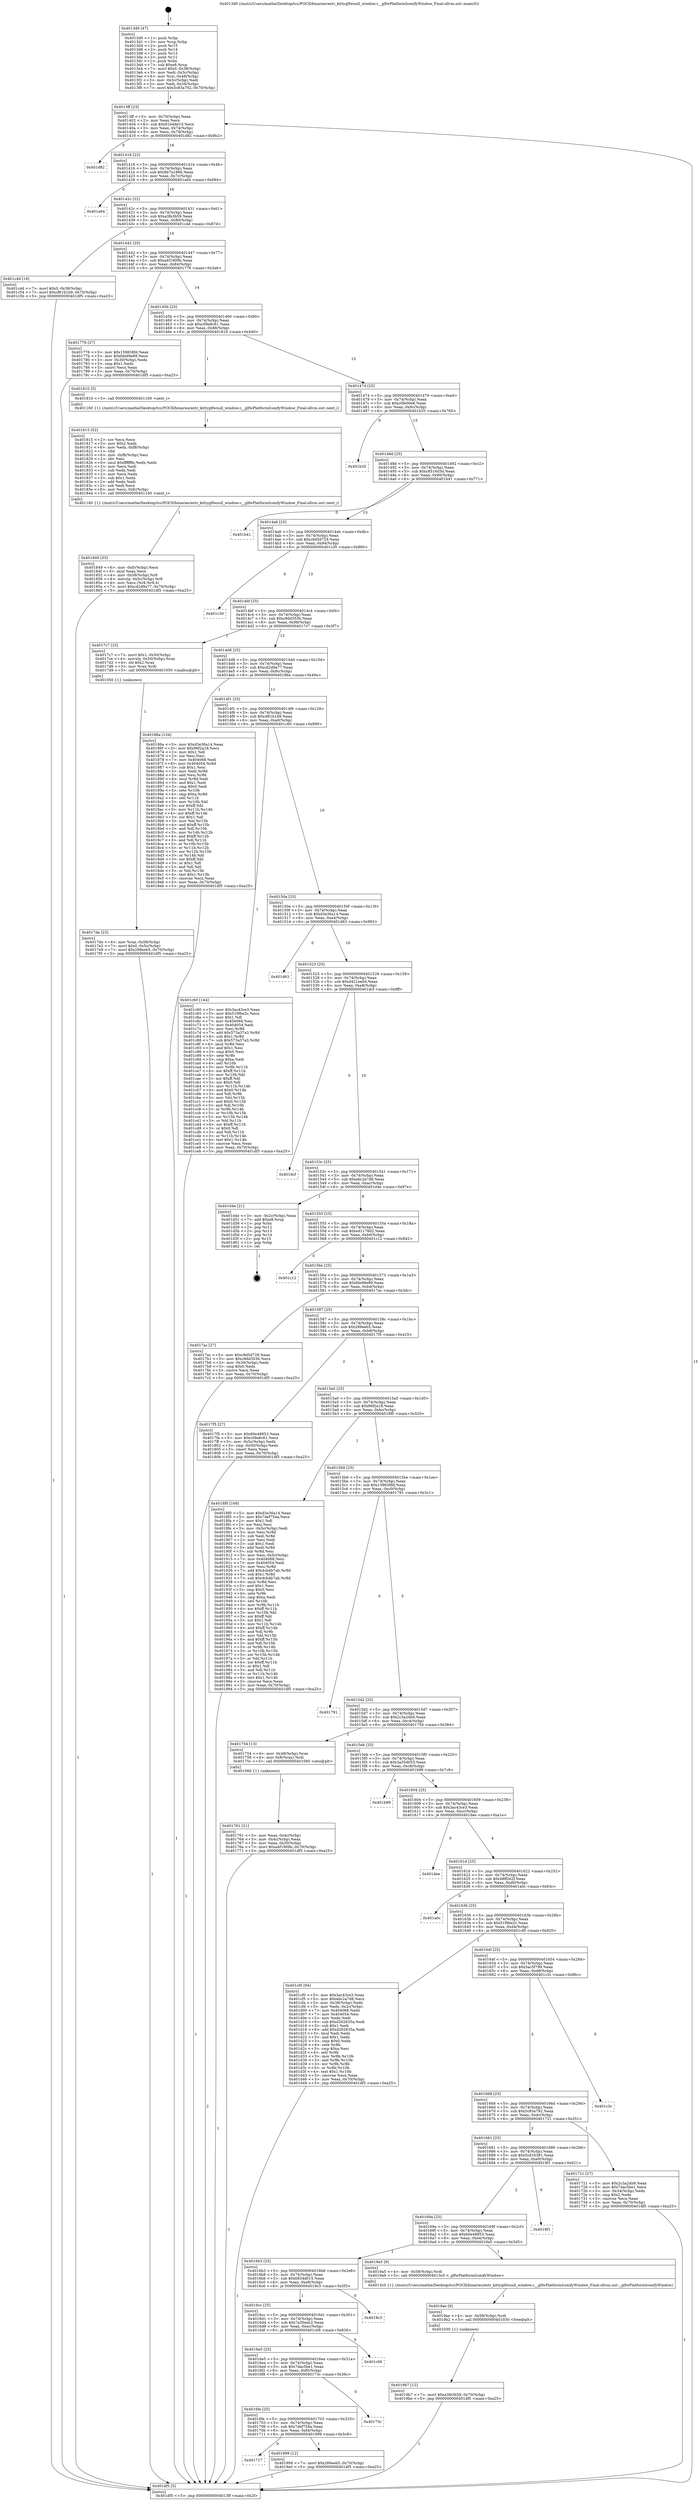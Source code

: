digraph "0x4013d0" {
  label = "0x4013d0 (/mnt/c/Users/mathe/Desktop/tcc/POCII/binaries/extr_kittyglfwnull_window.c__glfwPlatformIconifyWindow_Final-ollvm.out::main(0))"
  labelloc = "t"
  node[shape=record]

  Entry [label="",width=0.3,height=0.3,shape=circle,fillcolor=black,style=filled]
  "0x4013ff" [label="{
     0x4013ff [23]\l
     | [instrs]\l
     &nbsp;&nbsp;0x4013ff \<+3\>: mov -0x70(%rbp),%eax\l
     &nbsp;&nbsp;0x401402 \<+2\>: mov %eax,%ecx\l
     &nbsp;&nbsp;0x401404 \<+6\>: sub $0x81b4dd10,%ecx\l
     &nbsp;&nbsp;0x40140a \<+3\>: mov %eax,-0x74(%rbp)\l
     &nbsp;&nbsp;0x40140d \<+3\>: mov %ecx,-0x78(%rbp)\l
     &nbsp;&nbsp;0x401410 \<+6\>: je 0000000000401d82 \<main+0x9b2\>\l
  }"]
  "0x401d82" [label="{
     0x401d82\l
  }", style=dashed]
  "0x401416" [label="{
     0x401416 [22]\l
     | [instrs]\l
     &nbsp;&nbsp;0x401416 \<+5\>: jmp 000000000040141b \<main+0x4b\>\l
     &nbsp;&nbsp;0x40141b \<+3\>: mov -0x74(%rbp),%eax\l
     &nbsp;&nbsp;0x40141e \<+5\>: sub $0x8b7a1866,%eax\l
     &nbsp;&nbsp;0x401423 \<+3\>: mov %eax,-0x7c(%rbp)\l
     &nbsp;&nbsp;0x401426 \<+6\>: je 0000000000401a64 \<main+0x694\>\l
  }"]
  Exit [label="",width=0.3,height=0.3,shape=circle,fillcolor=black,style=filled,peripheries=2]
  "0x401a64" [label="{
     0x401a64\l
  }", style=dashed]
  "0x40142c" [label="{
     0x40142c [22]\l
     | [instrs]\l
     &nbsp;&nbsp;0x40142c \<+5\>: jmp 0000000000401431 \<main+0x61\>\l
     &nbsp;&nbsp;0x401431 \<+3\>: mov -0x74(%rbp),%eax\l
     &nbsp;&nbsp;0x401434 \<+5\>: sub $0xa3fe3b59,%eax\l
     &nbsp;&nbsp;0x401439 \<+3\>: mov %eax,-0x80(%rbp)\l
     &nbsp;&nbsp;0x40143c \<+6\>: je 0000000000401c4d \<main+0x87d\>\l
  }"]
  "0x4019b7" [label="{
     0x4019b7 [12]\l
     | [instrs]\l
     &nbsp;&nbsp;0x4019b7 \<+7\>: movl $0xa3fe3b59,-0x70(%rbp)\l
     &nbsp;&nbsp;0x4019be \<+5\>: jmp 0000000000401df5 \<main+0xa25\>\l
  }"]
  "0x401c4d" [label="{
     0x401c4d [19]\l
     | [instrs]\l
     &nbsp;&nbsp;0x401c4d \<+7\>: movl $0x0,-0x38(%rbp)\l
     &nbsp;&nbsp;0x401c54 \<+7\>: movl $0xcf61b1b9,-0x70(%rbp)\l
     &nbsp;&nbsp;0x401c5b \<+5\>: jmp 0000000000401df5 \<main+0xa25\>\l
  }"]
  "0x401442" [label="{
     0x401442 [25]\l
     | [instrs]\l
     &nbsp;&nbsp;0x401442 \<+5\>: jmp 0000000000401447 \<main+0x77\>\l
     &nbsp;&nbsp;0x401447 \<+3\>: mov -0x74(%rbp),%eax\l
     &nbsp;&nbsp;0x40144a \<+5\>: sub $0xa4f1909b,%eax\l
     &nbsp;&nbsp;0x40144f \<+6\>: mov %eax,-0x84(%rbp)\l
     &nbsp;&nbsp;0x401455 \<+6\>: je 0000000000401776 \<main+0x3a6\>\l
  }"]
  "0x4019ae" [label="{
     0x4019ae [9]\l
     | [instrs]\l
     &nbsp;&nbsp;0x4019ae \<+4\>: mov -0x58(%rbp),%rdi\l
     &nbsp;&nbsp;0x4019b2 \<+5\>: call 0000000000401030 \<free@plt\>\l
     | [calls]\l
     &nbsp;&nbsp;0x401030 \{1\} (unknown)\l
  }"]
  "0x401776" [label="{
     0x401776 [27]\l
     | [instrs]\l
     &nbsp;&nbsp;0x401776 \<+5\>: mov $0x159838fd,%eax\l
     &nbsp;&nbsp;0x40177b \<+5\>: mov $0xfde99e89,%ecx\l
     &nbsp;&nbsp;0x401780 \<+3\>: mov -0x30(%rbp),%edx\l
     &nbsp;&nbsp;0x401783 \<+3\>: cmp $0x1,%edx\l
     &nbsp;&nbsp;0x401786 \<+3\>: cmovl %ecx,%eax\l
     &nbsp;&nbsp;0x401789 \<+3\>: mov %eax,-0x70(%rbp)\l
     &nbsp;&nbsp;0x40178c \<+5\>: jmp 0000000000401df5 \<main+0xa25\>\l
  }"]
  "0x40145b" [label="{
     0x40145b [25]\l
     | [instrs]\l
     &nbsp;&nbsp;0x40145b \<+5\>: jmp 0000000000401460 \<main+0x90\>\l
     &nbsp;&nbsp;0x401460 \<+3\>: mov -0x74(%rbp),%eax\l
     &nbsp;&nbsp;0x401463 \<+5\>: sub $0xc09a8c61,%eax\l
     &nbsp;&nbsp;0x401468 \<+6\>: mov %eax,-0x88(%rbp)\l
     &nbsp;&nbsp;0x40146e \<+6\>: je 0000000000401810 \<main+0x440\>\l
  }"]
  "0x401717" [label="{
     0x401717\l
  }", style=dashed]
  "0x401810" [label="{
     0x401810 [5]\l
     | [instrs]\l
     &nbsp;&nbsp;0x401810 \<+5\>: call 0000000000401160 \<next_i\>\l
     | [calls]\l
     &nbsp;&nbsp;0x401160 \{1\} (/mnt/c/Users/mathe/Desktop/tcc/POCII/binaries/extr_kittyglfwnull_window.c__glfwPlatformIconifyWindow_Final-ollvm.out::next_i)\l
  }"]
  "0x401474" [label="{
     0x401474 [25]\l
     | [instrs]\l
     &nbsp;&nbsp;0x401474 \<+5\>: jmp 0000000000401479 \<main+0xa9\>\l
     &nbsp;&nbsp;0x401479 \<+3\>: mov -0x74(%rbp),%eax\l
     &nbsp;&nbsp;0x40147c \<+5\>: sub $0xc0fe00e6,%eax\l
     &nbsp;&nbsp;0x401481 \<+6\>: mov %eax,-0x8c(%rbp)\l
     &nbsp;&nbsp;0x401487 \<+6\>: je 0000000000401b35 \<main+0x765\>\l
  }"]
  "0x401999" [label="{
     0x401999 [12]\l
     | [instrs]\l
     &nbsp;&nbsp;0x401999 \<+7\>: movl $0x289eeb5,-0x70(%rbp)\l
     &nbsp;&nbsp;0x4019a0 \<+5\>: jmp 0000000000401df5 \<main+0xa25\>\l
  }"]
  "0x401b35" [label="{
     0x401b35\l
  }", style=dashed]
  "0x40148d" [label="{
     0x40148d [25]\l
     | [instrs]\l
     &nbsp;&nbsp;0x40148d \<+5\>: jmp 0000000000401492 \<main+0xc2\>\l
     &nbsp;&nbsp;0x401492 \<+3\>: mov -0x74(%rbp),%eax\l
     &nbsp;&nbsp;0x401495 \<+5\>: sub $0xc8516d3d,%eax\l
     &nbsp;&nbsp;0x40149a \<+6\>: mov %eax,-0x90(%rbp)\l
     &nbsp;&nbsp;0x4014a0 \<+6\>: je 0000000000401b41 \<main+0x771\>\l
  }"]
  "0x4016fe" [label="{
     0x4016fe [25]\l
     | [instrs]\l
     &nbsp;&nbsp;0x4016fe \<+5\>: jmp 0000000000401703 \<main+0x333\>\l
     &nbsp;&nbsp;0x401703 \<+3\>: mov -0x74(%rbp),%eax\l
     &nbsp;&nbsp;0x401706 \<+5\>: sub $0x7def754a,%eax\l
     &nbsp;&nbsp;0x40170b \<+6\>: mov %eax,-0xf4(%rbp)\l
     &nbsp;&nbsp;0x401711 \<+6\>: je 0000000000401999 \<main+0x5c9\>\l
  }"]
  "0x401b41" [label="{
     0x401b41\l
  }", style=dashed]
  "0x4014a6" [label="{
     0x4014a6 [25]\l
     | [instrs]\l
     &nbsp;&nbsp;0x4014a6 \<+5\>: jmp 00000000004014ab \<main+0xdb\>\l
     &nbsp;&nbsp;0x4014ab \<+3\>: mov -0x74(%rbp),%eax\l
     &nbsp;&nbsp;0x4014ae \<+5\>: sub $0xc9d5d729,%eax\l
     &nbsp;&nbsp;0x4014b3 \<+6\>: mov %eax,-0x94(%rbp)\l
     &nbsp;&nbsp;0x4014b9 \<+6\>: je 0000000000401c30 \<main+0x860\>\l
  }"]
  "0x40173c" [label="{
     0x40173c\l
  }", style=dashed]
  "0x401c30" [label="{
     0x401c30\l
  }", style=dashed]
  "0x4014bf" [label="{
     0x4014bf [25]\l
     | [instrs]\l
     &nbsp;&nbsp;0x4014bf \<+5\>: jmp 00000000004014c4 \<main+0xf4\>\l
     &nbsp;&nbsp;0x4014c4 \<+3\>: mov -0x74(%rbp),%eax\l
     &nbsp;&nbsp;0x4014c7 \<+5\>: sub $0xc9dd353b,%eax\l
     &nbsp;&nbsp;0x4014cc \<+6\>: mov %eax,-0x98(%rbp)\l
     &nbsp;&nbsp;0x4014d2 \<+6\>: je 00000000004017c7 \<main+0x3f7\>\l
  }"]
  "0x4016e5" [label="{
     0x4016e5 [25]\l
     | [instrs]\l
     &nbsp;&nbsp;0x4016e5 \<+5\>: jmp 00000000004016ea \<main+0x31a\>\l
     &nbsp;&nbsp;0x4016ea \<+3\>: mov -0x74(%rbp),%eax\l
     &nbsp;&nbsp;0x4016ed \<+5\>: sub $0x7dac5be1,%eax\l
     &nbsp;&nbsp;0x4016f2 \<+6\>: mov %eax,-0xf0(%rbp)\l
     &nbsp;&nbsp;0x4016f8 \<+6\>: je 000000000040173c \<main+0x36c\>\l
  }"]
  "0x4017c7" [label="{
     0x4017c7 [23]\l
     | [instrs]\l
     &nbsp;&nbsp;0x4017c7 \<+7\>: movl $0x1,-0x50(%rbp)\l
     &nbsp;&nbsp;0x4017ce \<+4\>: movslq -0x50(%rbp),%rax\l
     &nbsp;&nbsp;0x4017d2 \<+4\>: shl $0x2,%rax\l
     &nbsp;&nbsp;0x4017d6 \<+3\>: mov %rax,%rdi\l
     &nbsp;&nbsp;0x4017d9 \<+5\>: call 0000000000401050 \<malloc@plt\>\l
     | [calls]\l
     &nbsp;&nbsp;0x401050 \{1\} (unknown)\l
  }"]
  "0x4014d8" [label="{
     0x4014d8 [25]\l
     | [instrs]\l
     &nbsp;&nbsp;0x4014d8 \<+5\>: jmp 00000000004014dd \<main+0x10d\>\l
     &nbsp;&nbsp;0x4014dd \<+3\>: mov -0x74(%rbp),%eax\l
     &nbsp;&nbsp;0x4014e0 \<+5\>: sub $0xcd2d9a77,%eax\l
     &nbsp;&nbsp;0x4014e5 \<+6\>: mov %eax,-0x9c(%rbp)\l
     &nbsp;&nbsp;0x4014eb \<+6\>: je 000000000040186a \<main+0x49a\>\l
  }"]
  "0x401c06" [label="{
     0x401c06\l
  }", style=dashed]
  "0x40186a" [label="{
     0x40186a [134]\l
     | [instrs]\l
     &nbsp;&nbsp;0x40186a \<+5\>: mov $0xd3e36a14,%eax\l
     &nbsp;&nbsp;0x40186f \<+5\>: mov $0x96f2a18,%ecx\l
     &nbsp;&nbsp;0x401874 \<+2\>: mov $0x1,%dl\l
     &nbsp;&nbsp;0x401876 \<+2\>: xor %esi,%esi\l
     &nbsp;&nbsp;0x401878 \<+7\>: mov 0x404068,%edi\l
     &nbsp;&nbsp;0x40187f \<+8\>: mov 0x404054,%r8d\l
     &nbsp;&nbsp;0x401887 \<+3\>: sub $0x1,%esi\l
     &nbsp;&nbsp;0x40188a \<+3\>: mov %edi,%r9d\l
     &nbsp;&nbsp;0x40188d \<+3\>: add %esi,%r9d\l
     &nbsp;&nbsp;0x401890 \<+4\>: imul %r9d,%edi\l
     &nbsp;&nbsp;0x401894 \<+3\>: and $0x1,%edi\l
     &nbsp;&nbsp;0x401897 \<+3\>: cmp $0x0,%edi\l
     &nbsp;&nbsp;0x40189a \<+4\>: sete %r10b\l
     &nbsp;&nbsp;0x40189e \<+4\>: cmp $0xa,%r8d\l
     &nbsp;&nbsp;0x4018a2 \<+4\>: setl %r11b\l
     &nbsp;&nbsp;0x4018a6 \<+3\>: mov %r10b,%bl\l
     &nbsp;&nbsp;0x4018a9 \<+3\>: xor $0xff,%bl\l
     &nbsp;&nbsp;0x4018ac \<+3\>: mov %r11b,%r14b\l
     &nbsp;&nbsp;0x4018af \<+4\>: xor $0xff,%r14b\l
     &nbsp;&nbsp;0x4018b3 \<+3\>: xor $0x1,%dl\l
     &nbsp;&nbsp;0x4018b6 \<+3\>: mov %bl,%r15b\l
     &nbsp;&nbsp;0x4018b9 \<+4\>: and $0xff,%r15b\l
     &nbsp;&nbsp;0x4018bd \<+3\>: and %dl,%r10b\l
     &nbsp;&nbsp;0x4018c0 \<+3\>: mov %r14b,%r12b\l
     &nbsp;&nbsp;0x4018c3 \<+4\>: and $0xff,%r12b\l
     &nbsp;&nbsp;0x4018c7 \<+3\>: and %dl,%r11b\l
     &nbsp;&nbsp;0x4018ca \<+3\>: or %r10b,%r15b\l
     &nbsp;&nbsp;0x4018cd \<+3\>: or %r11b,%r12b\l
     &nbsp;&nbsp;0x4018d0 \<+3\>: xor %r12b,%r15b\l
     &nbsp;&nbsp;0x4018d3 \<+3\>: or %r14b,%bl\l
     &nbsp;&nbsp;0x4018d6 \<+3\>: xor $0xff,%bl\l
     &nbsp;&nbsp;0x4018d9 \<+3\>: or $0x1,%dl\l
     &nbsp;&nbsp;0x4018dc \<+2\>: and %dl,%bl\l
     &nbsp;&nbsp;0x4018de \<+3\>: or %bl,%r15b\l
     &nbsp;&nbsp;0x4018e1 \<+4\>: test $0x1,%r15b\l
     &nbsp;&nbsp;0x4018e5 \<+3\>: cmovne %ecx,%eax\l
     &nbsp;&nbsp;0x4018e8 \<+3\>: mov %eax,-0x70(%rbp)\l
     &nbsp;&nbsp;0x4018eb \<+5\>: jmp 0000000000401df5 \<main+0xa25\>\l
  }"]
  "0x4014f1" [label="{
     0x4014f1 [25]\l
     | [instrs]\l
     &nbsp;&nbsp;0x4014f1 \<+5\>: jmp 00000000004014f6 \<main+0x126\>\l
     &nbsp;&nbsp;0x4014f6 \<+3\>: mov -0x74(%rbp),%eax\l
     &nbsp;&nbsp;0x4014f9 \<+5\>: sub $0xcf61b1b9,%eax\l
     &nbsp;&nbsp;0x4014fe \<+6\>: mov %eax,-0xa0(%rbp)\l
     &nbsp;&nbsp;0x401504 \<+6\>: je 0000000000401c60 \<main+0x890\>\l
  }"]
  "0x4016cc" [label="{
     0x4016cc [25]\l
     | [instrs]\l
     &nbsp;&nbsp;0x4016cc \<+5\>: jmp 00000000004016d1 \<main+0x301\>\l
     &nbsp;&nbsp;0x4016d1 \<+3\>: mov -0x74(%rbp),%eax\l
     &nbsp;&nbsp;0x4016d4 \<+5\>: sub $0x7a30adc2,%eax\l
     &nbsp;&nbsp;0x4016d9 \<+6\>: mov %eax,-0xec(%rbp)\l
     &nbsp;&nbsp;0x4016df \<+6\>: je 0000000000401c06 \<main+0x836\>\l
  }"]
  "0x401c60" [label="{
     0x401c60 [144]\l
     | [instrs]\l
     &nbsp;&nbsp;0x401c60 \<+5\>: mov $0x3ac43ce3,%eax\l
     &nbsp;&nbsp;0x401c65 \<+5\>: mov $0x51f9be2c,%ecx\l
     &nbsp;&nbsp;0x401c6a \<+2\>: mov $0x1,%dl\l
     &nbsp;&nbsp;0x401c6c \<+7\>: mov 0x404068,%esi\l
     &nbsp;&nbsp;0x401c73 \<+7\>: mov 0x404054,%edi\l
     &nbsp;&nbsp;0x401c7a \<+3\>: mov %esi,%r8d\l
     &nbsp;&nbsp;0x401c7d \<+7\>: add $0x573a37a3,%r8d\l
     &nbsp;&nbsp;0x401c84 \<+4\>: sub $0x1,%r8d\l
     &nbsp;&nbsp;0x401c88 \<+7\>: sub $0x573a37a3,%r8d\l
     &nbsp;&nbsp;0x401c8f \<+4\>: imul %r8d,%esi\l
     &nbsp;&nbsp;0x401c93 \<+3\>: and $0x1,%esi\l
     &nbsp;&nbsp;0x401c96 \<+3\>: cmp $0x0,%esi\l
     &nbsp;&nbsp;0x401c99 \<+4\>: sete %r9b\l
     &nbsp;&nbsp;0x401c9d \<+3\>: cmp $0xa,%edi\l
     &nbsp;&nbsp;0x401ca0 \<+4\>: setl %r10b\l
     &nbsp;&nbsp;0x401ca4 \<+3\>: mov %r9b,%r11b\l
     &nbsp;&nbsp;0x401ca7 \<+4\>: xor $0xff,%r11b\l
     &nbsp;&nbsp;0x401cab \<+3\>: mov %r10b,%bl\l
     &nbsp;&nbsp;0x401cae \<+3\>: xor $0xff,%bl\l
     &nbsp;&nbsp;0x401cb1 \<+3\>: xor $0x0,%dl\l
     &nbsp;&nbsp;0x401cb4 \<+3\>: mov %r11b,%r14b\l
     &nbsp;&nbsp;0x401cb7 \<+4\>: and $0x0,%r14b\l
     &nbsp;&nbsp;0x401cbb \<+3\>: and %dl,%r9b\l
     &nbsp;&nbsp;0x401cbe \<+3\>: mov %bl,%r15b\l
     &nbsp;&nbsp;0x401cc1 \<+4\>: and $0x0,%r15b\l
     &nbsp;&nbsp;0x401cc5 \<+3\>: and %dl,%r10b\l
     &nbsp;&nbsp;0x401cc8 \<+3\>: or %r9b,%r14b\l
     &nbsp;&nbsp;0x401ccb \<+3\>: or %r10b,%r15b\l
     &nbsp;&nbsp;0x401cce \<+3\>: xor %r15b,%r14b\l
     &nbsp;&nbsp;0x401cd1 \<+3\>: or %bl,%r11b\l
     &nbsp;&nbsp;0x401cd4 \<+4\>: xor $0xff,%r11b\l
     &nbsp;&nbsp;0x401cd8 \<+3\>: or $0x0,%dl\l
     &nbsp;&nbsp;0x401cdb \<+3\>: and %dl,%r11b\l
     &nbsp;&nbsp;0x401cde \<+3\>: or %r11b,%r14b\l
     &nbsp;&nbsp;0x401ce1 \<+4\>: test $0x1,%r14b\l
     &nbsp;&nbsp;0x401ce5 \<+3\>: cmovne %ecx,%eax\l
     &nbsp;&nbsp;0x401ce8 \<+3\>: mov %eax,-0x70(%rbp)\l
     &nbsp;&nbsp;0x401ceb \<+5\>: jmp 0000000000401df5 \<main+0xa25\>\l
  }"]
  "0x40150a" [label="{
     0x40150a [25]\l
     | [instrs]\l
     &nbsp;&nbsp;0x40150a \<+5\>: jmp 000000000040150f \<main+0x13f\>\l
     &nbsp;&nbsp;0x40150f \<+3\>: mov -0x74(%rbp),%eax\l
     &nbsp;&nbsp;0x401512 \<+5\>: sub $0xd3e36a14,%eax\l
     &nbsp;&nbsp;0x401517 \<+6\>: mov %eax,-0xa4(%rbp)\l
     &nbsp;&nbsp;0x40151d \<+6\>: je 0000000000401d63 \<main+0x993\>\l
  }"]
  "0x4019c3" [label="{
     0x4019c3\l
  }", style=dashed]
  "0x401d63" [label="{
     0x401d63\l
  }", style=dashed]
  "0x401523" [label="{
     0x401523 [25]\l
     | [instrs]\l
     &nbsp;&nbsp;0x401523 \<+5\>: jmp 0000000000401528 \<main+0x158\>\l
     &nbsp;&nbsp;0x401528 \<+3\>: mov -0x74(%rbp),%eax\l
     &nbsp;&nbsp;0x40152b \<+5\>: sub $0xd421ee04,%eax\l
     &nbsp;&nbsp;0x401530 \<+6\>: mov %eax,-0xa8(%rbp)\l
     &nbsp;&nbsp;0x401536 \<+6\>: je 0000000000401dcf \<main+0x9ff\>\l
  }"]
  "0x4016b3" [label="{
     0x4016b3 [25]\l
     | [instrs]\l
     &nbsp;&nbsp;0x4016b3 \<+5\>: jmp 00000000004016b8 \<main+0x2e8\>\l
     &nbsp;&nbsp;0x4016b8 \<+3\>: mov -0x74(%rbp),%eax\l
     &nbsp;&nbsp;0x4016bb \<+5\>: sub $0x6834d015,%eax\l
     &nbsp;&nbsp;0x4016c0 \<+6\>: mov %eax,-0xe8(%rbp)\l
     &nbsp;&nbsp;0x4016c6 \<+6\>: je 00000000004019c3 \<main+0x5f3\>\l
  }"]
  "0x401dcf" [label="{
     0x401dcf\l
  }", style=dashed]
  "0x40153c" [label="{
     0x40153c [25]\l
     | [instrs]\l
     &nbsp;&nbsp;0x40153c \<+5\>: jmp 0000000000401541 \<main+0x171\>\l
     &nbsp;&nbsp;0x401541 \<+3\>: mov -0x74(%rbp),%eax\l
     &nbsp;&nbsp;0x401544 \<+5\>: sub $0xebc2a7d8,%eax\l
     &nbsp;&nbsp;0x401549 \<+6\>: mov %eax,-0xac(%rbp)\l
     &nbsp;&nbsp;0x40154f \<+6\>: je 0000000000401d4e \<main+0x97e\>\l
  }"]
  "0x4019a5" [label="{
     0x4019a5 [9]\l
     | [instrs]\l
     &nbsp;&nbsp;0x4019a5 \<+4\>: mov -0x58(%rbp),%rdi\l
     &nbsp;&nbsp;0x4019a9 \<+5\>: call 00000000004013c0 \<_glfwPlatformIconifyWindow\>\l
     | [calls]\l
     &nbsp;&nbsp;0x4013c0 \{1\} (/mnt/c/Users/mathe/Desktop/tcc/POCII/binaries/extr_kittyglfwnull_window.c__glfwPlatformIconifyWindow_Final-ollvm.out::_glfwPlatformIconifyWindow)\l
  }"]
  "0x401d4e" [label="{
     0x401d4e [21]\l
     | [instrs]\l
     &nbsp;&nbsp;0x401d4e \<+3\>: mov -0x2c(%rbp),%eax\l
     &nbsp;&nbsp;0x401d51 \<+7\>: add $0xe8,%rsp\l
     &nbsp;&nbsp;0x401d58 \<+1\>: pop %rbx\l
     &nbsp;&nbsp;0x401d59 \<+2\>: pop %r12\l
     &nbsp;&nbsp;0x401d5b \<+2\>: pop %r13\l
     &nbsp;&nbsp;0x401d5d \<+2\>: pop %r14\l
     &nbsp;&nbsp;0x401d5f \<+2\>: pop %r15\l
     &nbsp;&nbsp;0x401d61 \<+1\>: pop %rbp\l
     &nbsp;&nbsp;0x401d62 \<+1\>: ret\l
  }"]
  "0x401555" [label="{
     0x401555 [25]\l
     | [instrs]\l
     &nbsp;&nbsp;0x401555 \<+5\>: jmp 000000000040155a \<main+0x18a\>\l
     &nbsp;&nbsp;0x40155a \<+3\>: mov -0x74(%rbp),%eax\l
     &nbsp;&nbsp;0x40155d \<+5\>: sub $0xed1178d2,%eax\l
     &nbsp;&nbsp;0x401562 \<+6\>: mov %eax,-0xb0(%rbp)\l
     &nbsp;&nbsp;0x401568 \<+6\>: je 0000000000401c12 \<main+0x842\>\l
  }"]
  "0x40169a" [label="{
     0x40169a [25]\l
     | [instrs]\l
     &nbsp;&nbsp;0x40169a \<+5\>: jmp 000000000040169f \<main+0x2cf\>\l
     &nbsp;&nbsp;0x40169f \<+3\>: mov -0x74(%rbp),%eax\l
     &nbsp;&nbsp;0x4016a2 \<+5\>: sub $0x60e48853,%eax\l
     &nbsp;&nbsp;0x4016a7 \<+6\>: mov %eax,-0xe4(%rbp)\l
     &nbsp;&nbsp;0x4016ad \<+6\>: je 00000000004019a5 \<main+0x5d5\>\l
  }"]
  "0x401c12" [label="{
     0x401c12\l
  }", style=dashed]
  "0x40156e" [label="{
     0x40156e [25]\l
     | [instrs]\l
     &nbsp;&nbsp;0x40156e \<+5\>: jmp 0000000000401573 \<main+0x1a3\>\l
     &nbsp;&nbsp;0x401573 \<+3\>: mov -0x74(%rbp),%eax\l
     &nbsp;&nbsp;0x401576 \<+5\>: sub $0xfde99e89,%eax\l
     &nbsp;&nbsp;0x40157b \<+6\>: mov %eax,-0xb4(%rbp)\l
     &nbsp;&nbsp;0x401581 \<+6\>: je 00000000004017ac \<main+0x3dc\>\l
  }"]
  "0x4019f1" [label="{
     0x4019f1\l
  }", style=dashed]
  "0x4017ac" [label="{
     0x4017ac [27]\l
     | [instrs]\l
     &nbsp;&nbsp;0x4017ac \<+5\>: mov $0xc9d5d729,%eax\l
     &nbsp;&nbsp;0x4017b1 \<+5\>: mov $0xc9dd353b,%ecx\l
     &nbsp;&nbsp;0x4017b6 \<+3\>: mov -0x30(%rbp),%edx\l
     &nbsp;&nbsp;0x4017b9 \<+3\>: cmp $0x0,%edx\l
     &nbsp;&nbsp;0x4017bc \<+3\>: cmove %ecx,%eax\l
     &nbsp;&nbsp;0x4017bf \<+3\>: mov %eax,-0x70(%rbp)\l
     &nbsp;&nbsp;0x4017c2 \<+5\>: jmp 0000000000401df5 \<main+0xa25\>\l
  }"]
  "0x401587" [label="{
     0x401587 [25]\l
     | [instrs]\l
     &nbsp;&nbsp;0x401587 \<+5\>: jmp 000000000040158c \<main+0x1bc\>\l
     &nbsp;&nbsp;0x40158c \<+3\>: mov -0x74(%rbp),%eax\l
     &nbsp;&nbsp;0x40158f \<+5\>: sub $0x289eeb5,%eax\l
     &nbsp;&nbsp;0x401594 \<+6\>: mov %eax,-0xb8(%rbp)\l
     &nbsp;&nbsp;0x40159a \<+6\>: je 00000000004017f5 \<main+0x425\>\l
  }"]
  "0x401849" [label="{
     0x401849 [33]\l
     | [instrs]\l
     &nbsp;&nbsp;0x401849 \<+6\>: mov -0xfc(%rbp),%ecx\l
     &nbsp;&nbsp;0x40184f \<+3\>: imul %eax,%ecx\l
     &nbsp;&nbsp;0x401852 \<+4\>: mov -0x58(%rbp),%r8\l
     &nbsp;&nbsp;0x401856 \<+4\>: movslq -0x5c(%rbp),%r9\l
     &nbsp;&nbsp;0x40185a \<+4\>: mov %ecx,(%r8,%r9,4)\l
     &nbsp;&nbsp;0x40185e \<+7\>: movl $0xcd2d9a77,-0x70(%rbp)\l
     &nbsp;&nbsp;0x401865 \<+5\>: jmp 0000000000401df5 \<main+0xa25\>\l
  }"]
  "0x4017f5" [label="{
     0x4017f5 [27]\l
     | [instrs]\l
     &nbsp;&nbsp;0x4017f5 \<+5\>: mov $0x60e48853,%eax\l
     &nbsp;&nbsp;0x4017fa \<+5\>: mov $0xc09a8c61,%ecx\l
     &nbsp;&nbsp;0x4017ff \<+3\>: mov -0x5c(%rbp),%edx\l
     &nbsp;&nbsp;0x401802 \<+3\>: cmp -0x50(%rbp),%edx\l
     &nbsp;&nbsp;0x401805 \<+3\>: cmovl %ecx,%eax\l
     &nbsp;&nbsp;0x401808 \<+3\>: mov %eax,-0x70(%rbp)\l
     &nbsp;&nbsp;0x40180b \<+5\>: jmp 0000000000401df5 \<main+0xa25\>\l
  }"]
  "0x4015a0" [label="{
     0x4015a0 [25]\l
     | [instrs]\l
     &nbsp;&nbsp;0x4015a0 \<+5\>: jmp 00000000004015a5 \<main+0x1d5\>\l
     &nbsp;&nbsp;0x4015a5 \<+3\>: mov -0x74(%rbp),%eax\l
     &nbsp;&nbsp;0x4015a8 \<+5\>: sub $0x96f2a18,%eax\l
     &nbsp;&nbsp;0x4015ad \<+6\>: mov %eax,-0xbc(%rbp)\l
     &nbsp;&nbsp;0x4015b3 \<+6\>: je 00000000004018f0 \<main+0x520\>\l
  }"]
  "0x401815" [label="{
     0x401815 [52]\l
     | [instrs]\l
     &nbsp;&nbsp;0x401815 \<+2\>: xor %ecx,%ecx\l
     &nbsp;&nbsp;0x401817 \<+5\>: mov $0x2,%edx\l
     &nbsp;&nbsp;0x40181c \<+6\>: mov %edx,-0xf8(%rbp)\l
     &nbsp;&nbsp;0x401822 \<+1\>: cltd\l
     &nbsp;&nbsp;0x401823 \<+6\>: mov -0xf8(%rbp),%esi\l
     &nbsp;&nbsp;0x401829 \<+2\>: idiv %esi\l
     &nbsp;&nbsp;0x40182b \<+6\>: imul $0xfffffffe,%edx,%edx\l
     &nbsp;&nbsp;0x401831 \<+2\>: mov %ecx,%edi\l
     &nbsp;&nbsp;0x401833 \<+2\>: sub %edx,%edi\l
     &nbsp;&nbsp;0x401835 \<+2\>: mov %ecx,%edx\l
     &nbsp;&nbsp;0x401837 \<+3\>: sub $0x1,%edx\l
     &nbsp;&nbsp;0x40183a \<+2\>: add %edx,%edi\l
     &nbsp;&nbsp;0x40183c \<+2\>: sub %edi,%ecx\l
     &nbsp;&nbsp;0x40183e \<+6\>: mov %ecx,-0xfc(%rbp)\l
     &nbsp;&nbsp;0x401844 \<+5\>: call 0000000000401160 \<next_i\>\l
     | [calls]\l
     &nbsp;&nbsp;0x401160 \{1\} (/mnt/c/Users/mathe/Desktop/tcc/POCII/binaries/extr_kittyglfwnull_window.c__glfwPlatformIconifyWindow_Final-ollvm.out::next_i)\l
  }"]
  "0x4018f0" [label="{
     0x4018f0 [169]\l
     | [instrs]\l
     &nbsp;&nbsp;0x4018f0 \<+5\>: mov $0xd3e36a14,%eax\l
     &nbsp;&nbsp;0x4018f5 \<+5\>: mov $0x7def754a,%ecx\l
     &nbsp;&nbsp;0x4018fa \<+2\>: mov $0x1,%dl\l
     &nbsp;&nbsp;0x4018fc \<+2\>: xor %esi,%esi\l
     &nbsp;&nbsp;0x4018fe \<+3\>: mov -0x5c(%rbp),%edi\l
     &nbsp;&nbsp;0x401901 \<+3\>: mov %esi,%r8d\l
     &nbsp;&nbsp;0x401904 \<+3\>: sub %edi,%r8d\l
     &nbsp;&nbsp;0x401907 \<+2\>: mov %esi,%edi\l
     &nbsp;&nbsp;0x401909 \<+3\>: sub $0x1,%edi\l
     &nbsp;&nbsp;0x40190c \<+3\>: add %edi,%r8d\l
     &nbsp;&nbsp;0x40190f \<+3\>: sub %r8d,%esi\l
     &nbsp;&nbsp;0x401912 \<+3\>: mov %esi,-0x5c(%rbp)\l
     &nbsp;&nbsp;0x401915 \<+7\>: mov 0x404068,%esi\l
     &nbsp;&nbsp;0x40191c \<+7\>: mov 0x404054,%edi\l
     &nbsp;&nbsp;0x401923 \<+3\>: mov %esi,%r8d\l
     &nbsp;&nbsp;0x401926 \<+7\>: add $0x4cb4b7ab,%r8d\l
     &nbsp;&nbsp;0x40192d \<+4\>: sub $0x1,%r8d\l
     &nbsp;&nbsp;0x401931 \<+7\>: sub $0x4cb4b7ab,%r8d\l
     &nbsp;&nbsp;0x401938 \<+4\>: imul %r8d,%esi\l
     &nbsp;&nbsp;0x40193c \<+3\>: and $0x1,%esi\l
     &nbsp;&nbsp;0x40193f \<+3\>: cmp $0x0,%esi\l
     &nbsp;&nbsp;0x401942 \<+4\>: sete %r9b\l
     &nbsp;&nbsp;0x401946 \<+3\>: cmp $0xa,%edi\l
     &nbsp;&nbsp;0x401949 \<+4\>: setl %r10b\l
     &nbsp;&nbsp;0x40194d \<+3\>: mov %r9b,%r11b\l
     &nbsp;&nbsp;0x401950 \<+4\>: xor $0xff,%r11b\l
     &nbsp;&nbsp;0x401954 \<+3\>: mov %r10b,%bl\l
     &nbsp;&nbsp;0x401957 \<+3\>: xor $0xff,%bl\l
     &nbsp;&nbsp;0x40195a \<+3\>: xor $0x1,%dl\l
     &nbsp;&nbsp;0x40195d \<+3\>: mov %r11b,%r14b\l
     &nbsp;&nbsp;0x401960 \<+4\>: and $0xff,%r14b\l
     &nbsp;&nbsp;0x401964 \<+3\>: and %dl,%r9b\l
     &nbsp;&nbsp;0x401967 \<+3\>: mov %bl,%r15b\l
     &nbsp;&nbsp;0x40196a \<+4\>: and $0xff,%r15b\l
     &nbsp;&nbsp;0x40196e \<+3\>: and %dl,%r10b\l
     &nbsp;&nbsp;0x401971 \<+3\>: or %r9b,%r14b\l
     &nbsp;&nbsp;0x401974 \<+3\>: or %r10b,%r15b\l
     &nbsp;&nbsp;0x401977 \<+3\>: xor %r15b,%r14b\l
     &nbsp;&nbsp;0x40197a \<+3\>: or %bl,%r11b\l
     &nbsp;&nbsp;0x40197d \<+4\>: xor $0xff,%r11b\l
     &nbsp;&nbsp;0x401981 \<+3\>: or $0x1,%dl\l
     &nbsp;&nbsp;0x401984 \<+3\>: and %dl,%r11b\l
     &nbsp;&nbsp;0x401987 \<+3\>: or %r11b,%r14b\l
     &nbsp;&nbsp;0x40198a \<+4\>: test $0x1,%r14b\l
     &nbsp;&nbsp;0x40198e \<+3\>: cmovne %ecx,%eax\l
     &nbsp;&nbsp;0x401991 \<+3\>: mov %eax,-0x70(%rbp)\l
     &nbsp;&nbsp;0x401994 \<+5\>: jmp 0000000000401df5 \<main+0xa25\>\l
  }"]
  "0x4015b9" [label="{
     0x4015b9 [25]\l
     | [instrs]\l
     &nbsp;&nbsp;0x4015b9 \<+5\>: jmp 00000000004015be \<main+0x1ee\>\l
     &nbsp;&nbsp;0x4015be \<+3\>: mov -0x74(%rbp),%eax\l
     &nbsp;&nbsp;0x4015c1 \<+5\>: sub $0x159838fd,%eax\l
     &nbsp;&nbsp;0x4015c6 \<+6\>: mov %eax,-0xc0(%rbp)\l
     &nbsp;&nbsp;0x4015cc \<+6\>: je 0000000000401791 \<main+0x3c1\>\l
  }"]
  "0x4017de" [label="{
     0x4017de [23]\l
     | [instrs]\l
     &nbsp;&nbsp;0x4017de \<+4\>: mov %rax,-0x58(%rbp)\l
     &nbsp;&nbsp;0x4017e2 \<+7\>: movl $0x0,-0x5c(%rbp)\l
     &nbsp;&nbsp;0x4017e9 \<+7\>: movl $0x289eeb5,-0x70(%rbp)\l
     &nbsp;&nbsp;0x4017f0 \<+5\>: jmp 0000000000401df5 \<main+0xa25\>\l
  }"]
  "0x401791" [label="{
     0x401791\l
  }", style=dashed]
  "0x4015d2" [label="{
     0x4015d2 [25]\l
     | [instrs]\l
     &nbsp;&nbsp;0x4015d2 \<+5\>: jmp 00000000004015d7 \<main+0x207\>\l
     &nbsp;&nbsp;0x4015d7 \<+3\>: mov -0x74(%rbp),%eax\l
     &nbsp;&nbsp;0x4015da \<+5\>: sub $0x2c3a24b9,%eax\l
     &nbsp;&nbsp;0x4015df \<+6\>: mov %eax,-0xc4(%rbp)\l
     &nbsp;&nbsp;0x4015e5 \<+6\>: je 0000000000401754 \<main+0x384\>\l
  }"]
  "0x401761" [label="{
     0x401761 [21]\l
     | [instrs]\l
     &nbsp;&nbsp;0x401761 \<+3\>: mov %eax,-0x4c(%rbp)\l
     &nbsp;&nbsp;0x401764 \<+3\>: mov -0x4c(%rbp),%eax\l
     &nbsp;&nbsp;0x401767 \<+3\>: mov %eax,-0x30(%rbp)\l
     &nbsp;&nbsp;0x40176a \<+7\>: movl $0xa4f1909b,-0x70(%rbp)\l
     &nbsp;&nbsp;0x401771 \<+5\>: jmp 0000000000401df5 \<main+0xa25\>\l
  }"]
  "0x401754" [label="{
     0x401754 [13]\l
     | [instrs]\l
     &nbsp;&nbsp;0x401754 \<+4\>: mov -0x48(%rbp),%rax\l
     &nbsp;&nbsp;0x401758 \<+4\>: mov 0x8(%rax),%rdi\l
     &nbsp;&nbsp;0x40175c \<+5\>: call 0000000000401060 \<atoi@plt\>\l
     | [calls]\l
     &nbsp;&nbsp;0x401060 \{1\} (unknown)\l
  }"]
  "0x4015eb" [label="{
     0x4015eb [25]\l
     | [instrs]\l
     &nbsp;&nbsp;0x4015eb \<+5\>: jmp 00000000004015f0 \<main+0x220\>\l
     &nbsp;&nbsp;0x4015f0 \<+3\>: mov -0x74(%rbp),%eax\l
     &nbsp;&nbsp;0x4015f3 \<+5\>: sub $0x3a35d053,%eax\l
     &nbsp;&nbsp;0x4015f8 \<+6\>: mov %eax,-0xc8(%rbp)\l
     &nbsp;&nbsp;0x4015fe \<+6\>: je 0000000000401b99 \<main+0x7c9\>\l
  }"]
  "0x4013d0" [label="{
     0x4013d0 [47]\l
     | [instrs]\l
     &nbsp;&nbsp;0x4013d0 \<+1\>: push %rbp\l
     &nbsp;&nbsp;0x4013d1 \<+3\>: mov %rsp,%rbp\l
     &nbsp;&nbsp;0x4013d4 \<+2\>: push %r15\l
     &nbsp;&nbsp;0x4013d6 \<+2\>: push %r14\l
     &nbsp;&nbsp;0x4013d8 \<+2\>: push %r13\l
     &nbsp;&nbsp;0x4013da \<+2\>: push %r12\l
     &nbsp;&nbsp;0x4013dc \<+1\>: push %rbx\l
     &nbsp;&nbsp;0x4013dd \<+7\>: sub $0xe8,%rsp\l
     &nbsp;&nbsp;0x4013e4 \<+7\>: movl $0x0,-0x38(%rbp)\l
     &nbsp;&nbsp;0x4013eb \<+3\>: mov %edi,-0x3c(%rbp)\l
     &nbsp;&nbsp;0x4013ee \<+4\>: mov %rsi,-0x48(%rbp)\l
     &nbsp;&nbsp;0x4013f2 \<+3\>: mov -0x3c(%rbp),%edi\l
     &nbsp;&nbsp;0x4013f5 \<+3\>: mov %edi,-0x34(%rbp)\l
     &nbsp;&nbsp;0x4013f8 \<+7\>: movl $0x5c83a792,-0x70(%rbp)\l
  }"]
  "0x401b99" [label="{
     0x401b99\l
  }", style=dashed]
  "0x401604" [label="{
     0x401604 [25]\l
     | [instrs]\l
     &nbsp;&nbsp;0x401604 \<+5\>: jmp 0000000000401609 \<main+0x239\>\l
     &nbsp;&nbsp;0x401609 \<+3\>: mov -0x74(%rbp),%eax\l
     &nbsp;&nbsp;0x40160c \<+5\>: sub $0x3ac43ce3,%eax\l
     &nbsp;&nbsp;0x401611 \<+6\>: mov %eax,-0xcc(%rbp)\l
     &nbsp;&nbsp;0x401617 \<+6\>: je 0000000000401dee \<main+0xa1e\>\l
  }"]
  "0x401df5" [label="{
     0x401df5 [5]\l
     | [instrs]\l
     &nbsp;&nbsp;0x401df5 \<+5\>: jmp 00000000004013ff \<main+0x2f\>\l
  }"]
  "0x401dee" [label="{
     0x401dee\l
  }", style=dashed]
  "0x40161d" [label="{
     0x40161d [25]\l
     | [instrs]\l
     &nbsp;&nbsp;0x40161d \<+5\>: jmp 0000000000401622 \<main+0x252\>\l
     &nbsp;&nbsp;0x401622 \<+3\>: mov -0x74(%rbp),%eax\l
     &nbsp;&nbsp;0x401625 \<+5\>: sub $0x48ff2e2f,%eax\l
     &nbsp;&nbsp;0x40162a \<+6\>: mov %eax,-0xd0(%rbp)\l
     &nbsp;&nbsp;0x401630 \<+6\>: je 0000000000401a0c \<main+0x63c\>\l
  }"]
  "0x401681" [label="{
     0x401681 [25]\l
     | [instrs]\l
     &nbsp;&nbsp;0x401681 \<+5\>: jmp 0000000000401686 \<main+0x2b6\>\l
     &nbsp;&nbsp;0x401686 \<+3\>: mov -0x74(%rbp),%eax\l
     &nbsp;&nbsp;0x401689 \<+5\>: sub $0x5cd16381,%eax\l
     &nbsp;&nbsp;0x40168e \<+6\>: mov %eax,-0xe0(%rbp)\l
     &nbsp;&nbsp;0x401694 \<+6\>: je 00000000004019f1 \<main+0x621\>\l
  }"]
  "0x401a0c" [label="{
     0x401a0c\l
  }", style=dashed]
  "0x401636" [label="{
     0x401636 [25]\l
     | [instrs]\l
     &nbsp;&nbsp;0x401636 \<+5\>: jmp 000000000040163b \<main+0x26b\>\l
     &nbsp;&nbsp;0x40163b \<+3\>: mov -0x74(%rbp),%eax\l
     &nbsp;&nbsp;0x40163e \<+5\>: sub $0x51f9be2c,%eax\l
     &nbsp;&nbsp;0x401643 \<+6\>: mov %eax,-0xd4(%rbp)\l
     &nbsp;&nbsp;0x401649 \<+6\>: je 0000000000401cf0 \<main+0x920\>\l
  }"]
  "0x401721" [label="{
     0x401721 [27]\l
     | [instrs]\l
     &nbsp;&nbsp;0x401721 \<+5\>: mov $0x2c3a24b9,%eax\l
     &nbsp;&nbsp;0x401726 \<+5\>: mov $0x7dac5be1,%ecx\l
     &nbsp;&nbsp;0x40172b \<+3\>: mov -0x34(%rbp),%edx\l
     &nbsp;&nbsp;0x40172e \<+3\>: cmp $0x2,%edx\l
     &nbsp;&nbsp;0x401731 \<+3\>: cmovne %ecx,%eax\l
     &nbsp;&nbsp;0x401734 \<+3\>: mov %eax,-0x70(%rbp)\l
     &nbsp;&nbsp;0x401737 \<+5\>: jmp 0000000000401df5 \<main+0xa25\>\l
  }"]
  "0x401cf0" [label="{
     0x401cf0 [94]\l
     | [instrs]\l
     &nbsp;&nbsp;0x401cf0 \<+5\>: mov $0x3ac43ce3,%eax\l
     &nbsp;&nbsp;0x401cf5 \<+5\>: mov $0xebc2a7d8,%ecx\l
     &nbsp;&nbsp;0x401cfa \<+3\>: mov -0x38(%rbp),%edx\l
     &nbsp;&nbsp;0x401cfd \<+3\>: mov %edx,-0x2c(%rbp)\l
     &nbsp;&nbsp;0x401d00 \<+7\>: mov 0x404068,%edx\l
     &nbsp;&nbsp;0x401d07 \<+7\>: mov 0x404054,%esi\l
     &nbsp;&nbsp;0x401d0e \<+2\>: mov %edx,%edi\l
     &nbsp;&nbsp;0x401d10 \<+6\>: sub $0xd262635a,%edi\l
     &nbsp;&nbsp;0x401d16 \<+3\>: sub $0x1,%edi\l
     &nbsp;&nbsp;0x401d19 \<+6\>: add $0xd262635a,%edi\l
     &nbsp;&nbsp;0x401d1f \<+3\>: imul %edi,%edx\l
     &nbsp;&nbsp;0x401d22 \<+3\>: and $0x1,%edx\l
     &nbsp;&nbsp;0x401d25 \<+3\>: cmp $0x0,%edx\l
     &nbsp;&nbsp;0x401d28 \<+4\>: sete %r8b\l
     &nbsp;&nbsp;0x401d2c \<+3\>: cmp $0xa,%esi\l
     &nbsp;&nbsp;0x401d2f \<+4\>: setl %r9b\l
     &nbsp;&nbsp;0x401d33 \<+3\>: mov %r8b,%r10b\l
     &nbsp;&nbsp;0x401d36 \<+3\>: and %r9b,%r10b\l
     &nbsp;&nbsp;0x401d39 \<+3\>: xor %r9b,%r8b\l
     &nbsp;&nbsp;0x401d3c \<+3\>: or %r8b,%r10b\l
     &nbsp;&nbsp;0x401d3f \<+4\>: test $0x1,%r10b\l
     &nbsp;&nbsp;0x401d43 \<+3\>: cmovne %ecx,%eax\l
     &nbsp;&nbsp;0x401d46 \<+3\>: mov %eax,-0x70(%rbp)\l
     &nbsp;&nbsp;0x401d49 \<+5\>: jmp 0000000000401df5 \<main+0xa25\>\l
  }"]
  "0x40164f" [label="{
     0x40164f [25]\l
     | [instrs]\l
     &nbsp;&nbsp;0x40164f \<+5\>: jmp 0000000000401654 \<main+0x284\>\l
     &nbsp;&nbsp;0x401654 \<+3\>: mov -0x74(%rbp),%eax\l
     &nbsp;&nbsp;0x401657 \<+5\>: sub $0x5ac5f799,%eax\l
     &nbsp;&nbsp;0x40165c \<+6\>: mov %eax,-0xd8(%rbp)\l
     &nbsp;&nbsp;0x401662 \<+6\>: je 0000000000401c3c \<main+0x86c\>\l
  }"]
  "0x401668" [label="{
     0x401668 [25]\l
     | [instrs]\l
     &nbsp;&nbsp;0x401668 \<+5\>: jmp 000000000040166d \<main+0x29d\>\l
     &nbsp;&nbsp;0x40166d \<+3\>: mov -0x74(%rbp),%eax\l
     &nbsp;&nbsp;0x401670 \<+5\>: sub $0x5c83a792,%eax\l
     &nbsp;&nbsp;0x401675 \<+6\>: mov %eax,-0xdc(%rbp)\l
     &nbsp;&nbsp;0x40167b \<+6\>: je 0000000000401721 \<main+0x351\>\l
  }"]
  "0x401c3c" [label="{
     0x401c3c\l
  }", style=dashed]
  Entry -> "0x4013d0" [label=" 1"]
  "0x4013ff" -> "0x401d82" [label=" 0"]
  "0x4013ff" -> "0x401416" [label=" 16"]
  "0x401d4e" -> Exit [label=" 1"]
  "0x401416" -> "0x401a64" [label=" 0"]
  "0x401416" -> "0x40142c" [label=" 16"]
  "0x401cf0" -> "0x401df5" [label=" 1"]
  "0x40142c" -> "0x401c4d" [label=" 1"]
  "0x40142c" -> "0x401442" [label=" 15"]
  "0x401c60" -> "0x401df5" [label=" 1"]
  "0x401442" -> "0x401776" [label=" 1"]
  "0x401442" -> "0x40145b" [label=" 14"]
  "0x401c4d" -> "0x401df5" [label=" 1"]
  "0x40145b" -> "0x401810" [label=" 1"]
  "0x40145b" -> "0x401474" [label=" 13"]
  "0x4019b7" -> "0x401df5" [label=" 1"]
  "0x401474" -> "0x401b35" [label=" 0"]
  "0x401474" -> "0x40148d" [label=" 13"]
  "0x4019ae" -> "0x4019b7" [label=" 1"]
  "0x40148d" -> "0x401b41" [label=" 0"]
  "0x40148d" -> "0x4014a6" [label=" 13"]
  "0x401999" -> "0x401df5" [label=" 1"]
  "0x4014a6" -> "0x401c30" [label=" 0"]
  "0x4014a6" -> "0x4014bf" [label=" 13"]
  "0x4016fe" -> "0x401717" [label=" 0"]
  "0x4014bf" -> "0x4017c7" [label=" 1"]
  "0x4014bf" -> "0x4014d8" [label=" 12"]
  "0x4019a5" -> "0x4019ae" [label=" 1"]
  "0x4014d8" -> "0x40186a" [label=" 1"]
  "0x4014d8" -> "0x4014f1" [label=" 11"]
  "0x4016e5" -> "0x4016fe" [label=" 1"]
  "0x4014f1" -> "0x401c60" [label=" 1"]
  "0x4014f1" -> "0x40150a" [label=" 10"]
  "0x4016fe" -> "0x401999" [label=" 1"]
  "0x40150a" -> "0x401d63" [label=" 0"]
  "0x40150a" -> "0x401523" [label=" 10"]
  "0x4016cc" -> "0x4016e5" [label=" 1"]
  "0x401523" -> "0x401dcf" [label=" 0"]
  "0x401523" -> "0x40153c" [label=" 10"]
  "0x4016e5" -> "0x40173c" [label=" 0"]
  "0x40153c" -> "0x401d4e" [label=" 1"]
  "0x40153c" -> "0x401555" [label=" 9"]
  "0x4016b3" -> "0x4016cc" [label=" 1"]
  "0x401555" -> "0x401c12" [label=" 0"]
  "0x401555" -> "0x40156e" [label=" 9"]
  "0x4016cc" -> "0x401c06" [label=" 0"]
  "0x40156e" -> "0x4017ac" [label=" 1"]
  "0x40156e" -> "0x401587" [label=" 8"]
  "0x40169a" -> "0x4016b3" [label=" 1"]
  "0x401587" -> "0x4017f5" [label=" 2"]
  "0x401587" -> "0x4015a0" [label=" 6"]
  "0x4016b3" -> "0x4019c3" [label=" 0"]
  "0x4015a0" -> "0x4018f0" [label=" 1"]
  "0x4015a0" -> "0x4015b9" [label=" 5"]
  "0x401681" -> "0x40169a" [label=" 2"]
  "0x4015b9" -> "0x401791" [label=" 0"]
  "0x4015b9" -> "0x4015d2" [label=" 5"]
  "0x401681" -> "0x4019f1" [label=" 0"]
  "0x4015d2" -> "0x401754" [label=" 1"]
  "0x4015d2" -> "0x4015eb" [label=" 4"]
  "0x40169a" -> "0x4019a5" [label=" 1"]
  "0x4015eb" -> "0x401b99" [label=" 0"]
  "0x4015eb" -> "0x401604" [label=" 4"]
  "0x4018f0" -> "0x401df5" [label=" 1"]
  "0x401604" -> "0x401dee" [label=" 0"]
  "0x401604" -> "0x40161d" [label=" 4"]
  "0x40186a" -> "0x401df5" [label=" 1"]
  "0x40161d" -> "0x401a0c" [label=" 0"]
  "0x40161d" -> "0x401636" [label=" 4"]
  "0x401849" -> "0x401df5" [label=" 1"]
  "0x401636" -> "0x401cf0" [label=" 1"]
  "0x401636" -> "0x40164f" [label=" 3"]
  "0x401815" -> "0x401849" [label=" 1"]
  "0x40164f" -> "0x401c3c" [label=" 0"]
  "0x40164f" -> "0x401668" [label=" 3"]
  "0x401810" -> "0x401815" [label=" 1"]
  "0x401668" -> "0x401721" [label=" 1"]
  "0x401668" -> "0x401681" [label=" 2"]
  "0x401721" -> "0x401df5" [label=" 1"]
  "0x4013d0" -> "0x4013ff" [label=" 1"]
  "0x401df5" -> "0x4013ff" [label=" 15"]
  "0x401754" -> "0x401761" [label=" 1"]
  "0x401761" -> "0x401df5" [label=" 1"]
  "0x401776" -> "0x401df5" [label=" 1"]
  "0x4017ac" -> "0x401df5" [label=" 1"]
  "0x4017c7" -> "0x4017de" [label=" 1"]
  "0x4017de" -> "0x401df5" [label=" 1"]
  "0x4017f5" -> "0x401df5" [label=" 2"]
}
